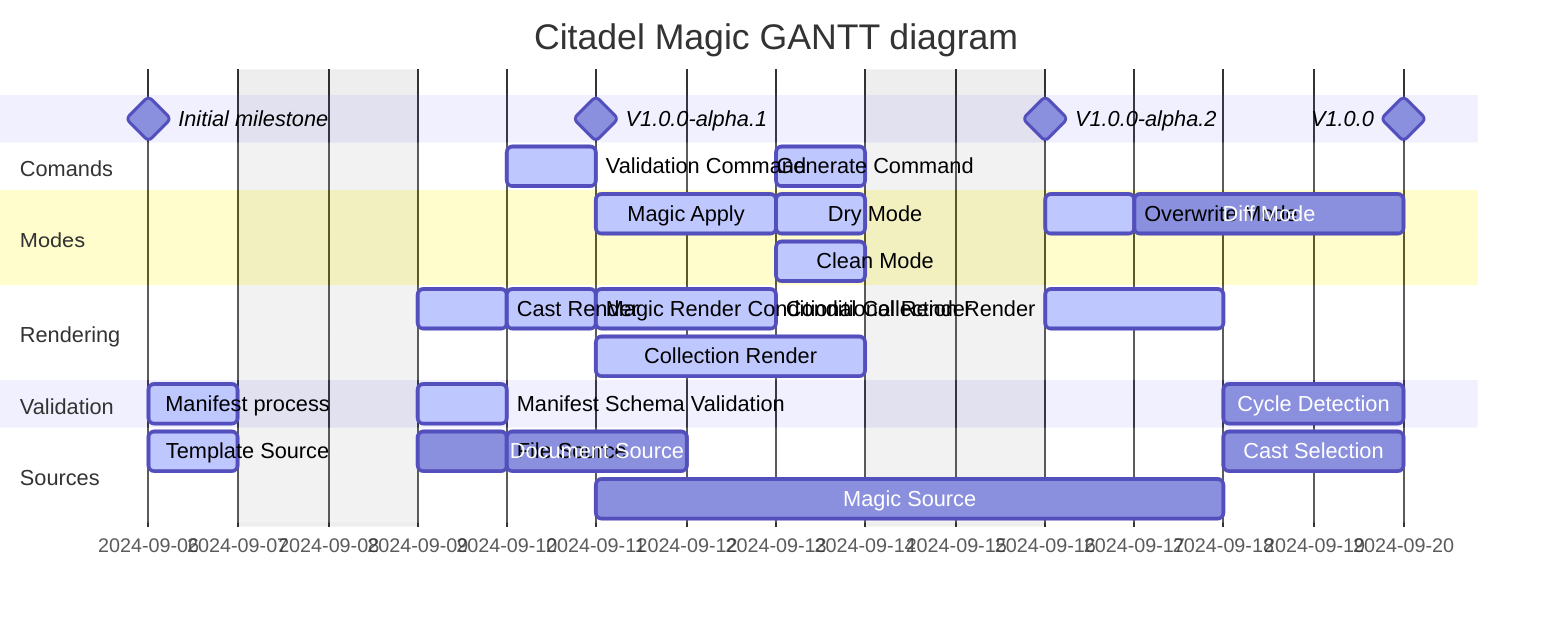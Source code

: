 ---
displayMode: compact
---
gantt
  dateFormat YYYY-MM-DD
  title Citadel Magic GANTT diagram
  excludes weekends

  Initial milestone: milestone, m_initial, 2024-09-06, 0d
  V1.0.0-alpha.1: milestone, m1, after validation_cmd, 0d
  V1.0.0-alpha.2: milestone, m2, after generate_cmd dry_mode, 0d
  V1.0.0: milestone, m3, after diff_mode cycle_detection, 0d

  Section Comands
  Validation Command: active, validation_cmd, after manifest_validation, 1d
  Generate Command: active, generate_cmd, after manifest_validation Magic_apply, 1d

  Section Modes
  Dry Mode: active, dry_mode, after Magic_apply, 1d
  Magic Apply: active, Magic_apply, after Magic_render, 2d
  Diff Mode: diff_mode, after overwrite_mode, 3d
  Overwrite Mode: active, overwrite_mode, after clean_mode, 1d
  Clean Mode: active, clean_mode, after Magic_apply, 1d

  Section Rendering
  Magic Render: active, Magic_render, after Cast_render, 1d
  Cast Render: active, Cast_render, after template_source, 1d
  Conditional Render: active, conditional_render, after m1, 2d
  Collection Render: active, collection_render, after m1, 3d
  Conditional Collection Render: active, conditional_collection_render, after collection_render, 2d

  Section Validation
  Manifest process: active, manifest_process, after m_initial, 1d
  Manifest Schema Validation: active, manifest_validation, after manifest_process, 1d
  Cycle Detection: cycle_detection, after Magic_source, 2d

  Section Sources
  Template Source: active, template_source, after m_initial, 1d
  File Source: file_source, after template_source, 1d
  Document Source: document_source, after file_source, 2d
  Magic Source: Magic_source, after Magic_render, 5d
  Cast Selection: Cast_selection, after Magic_source, 2d